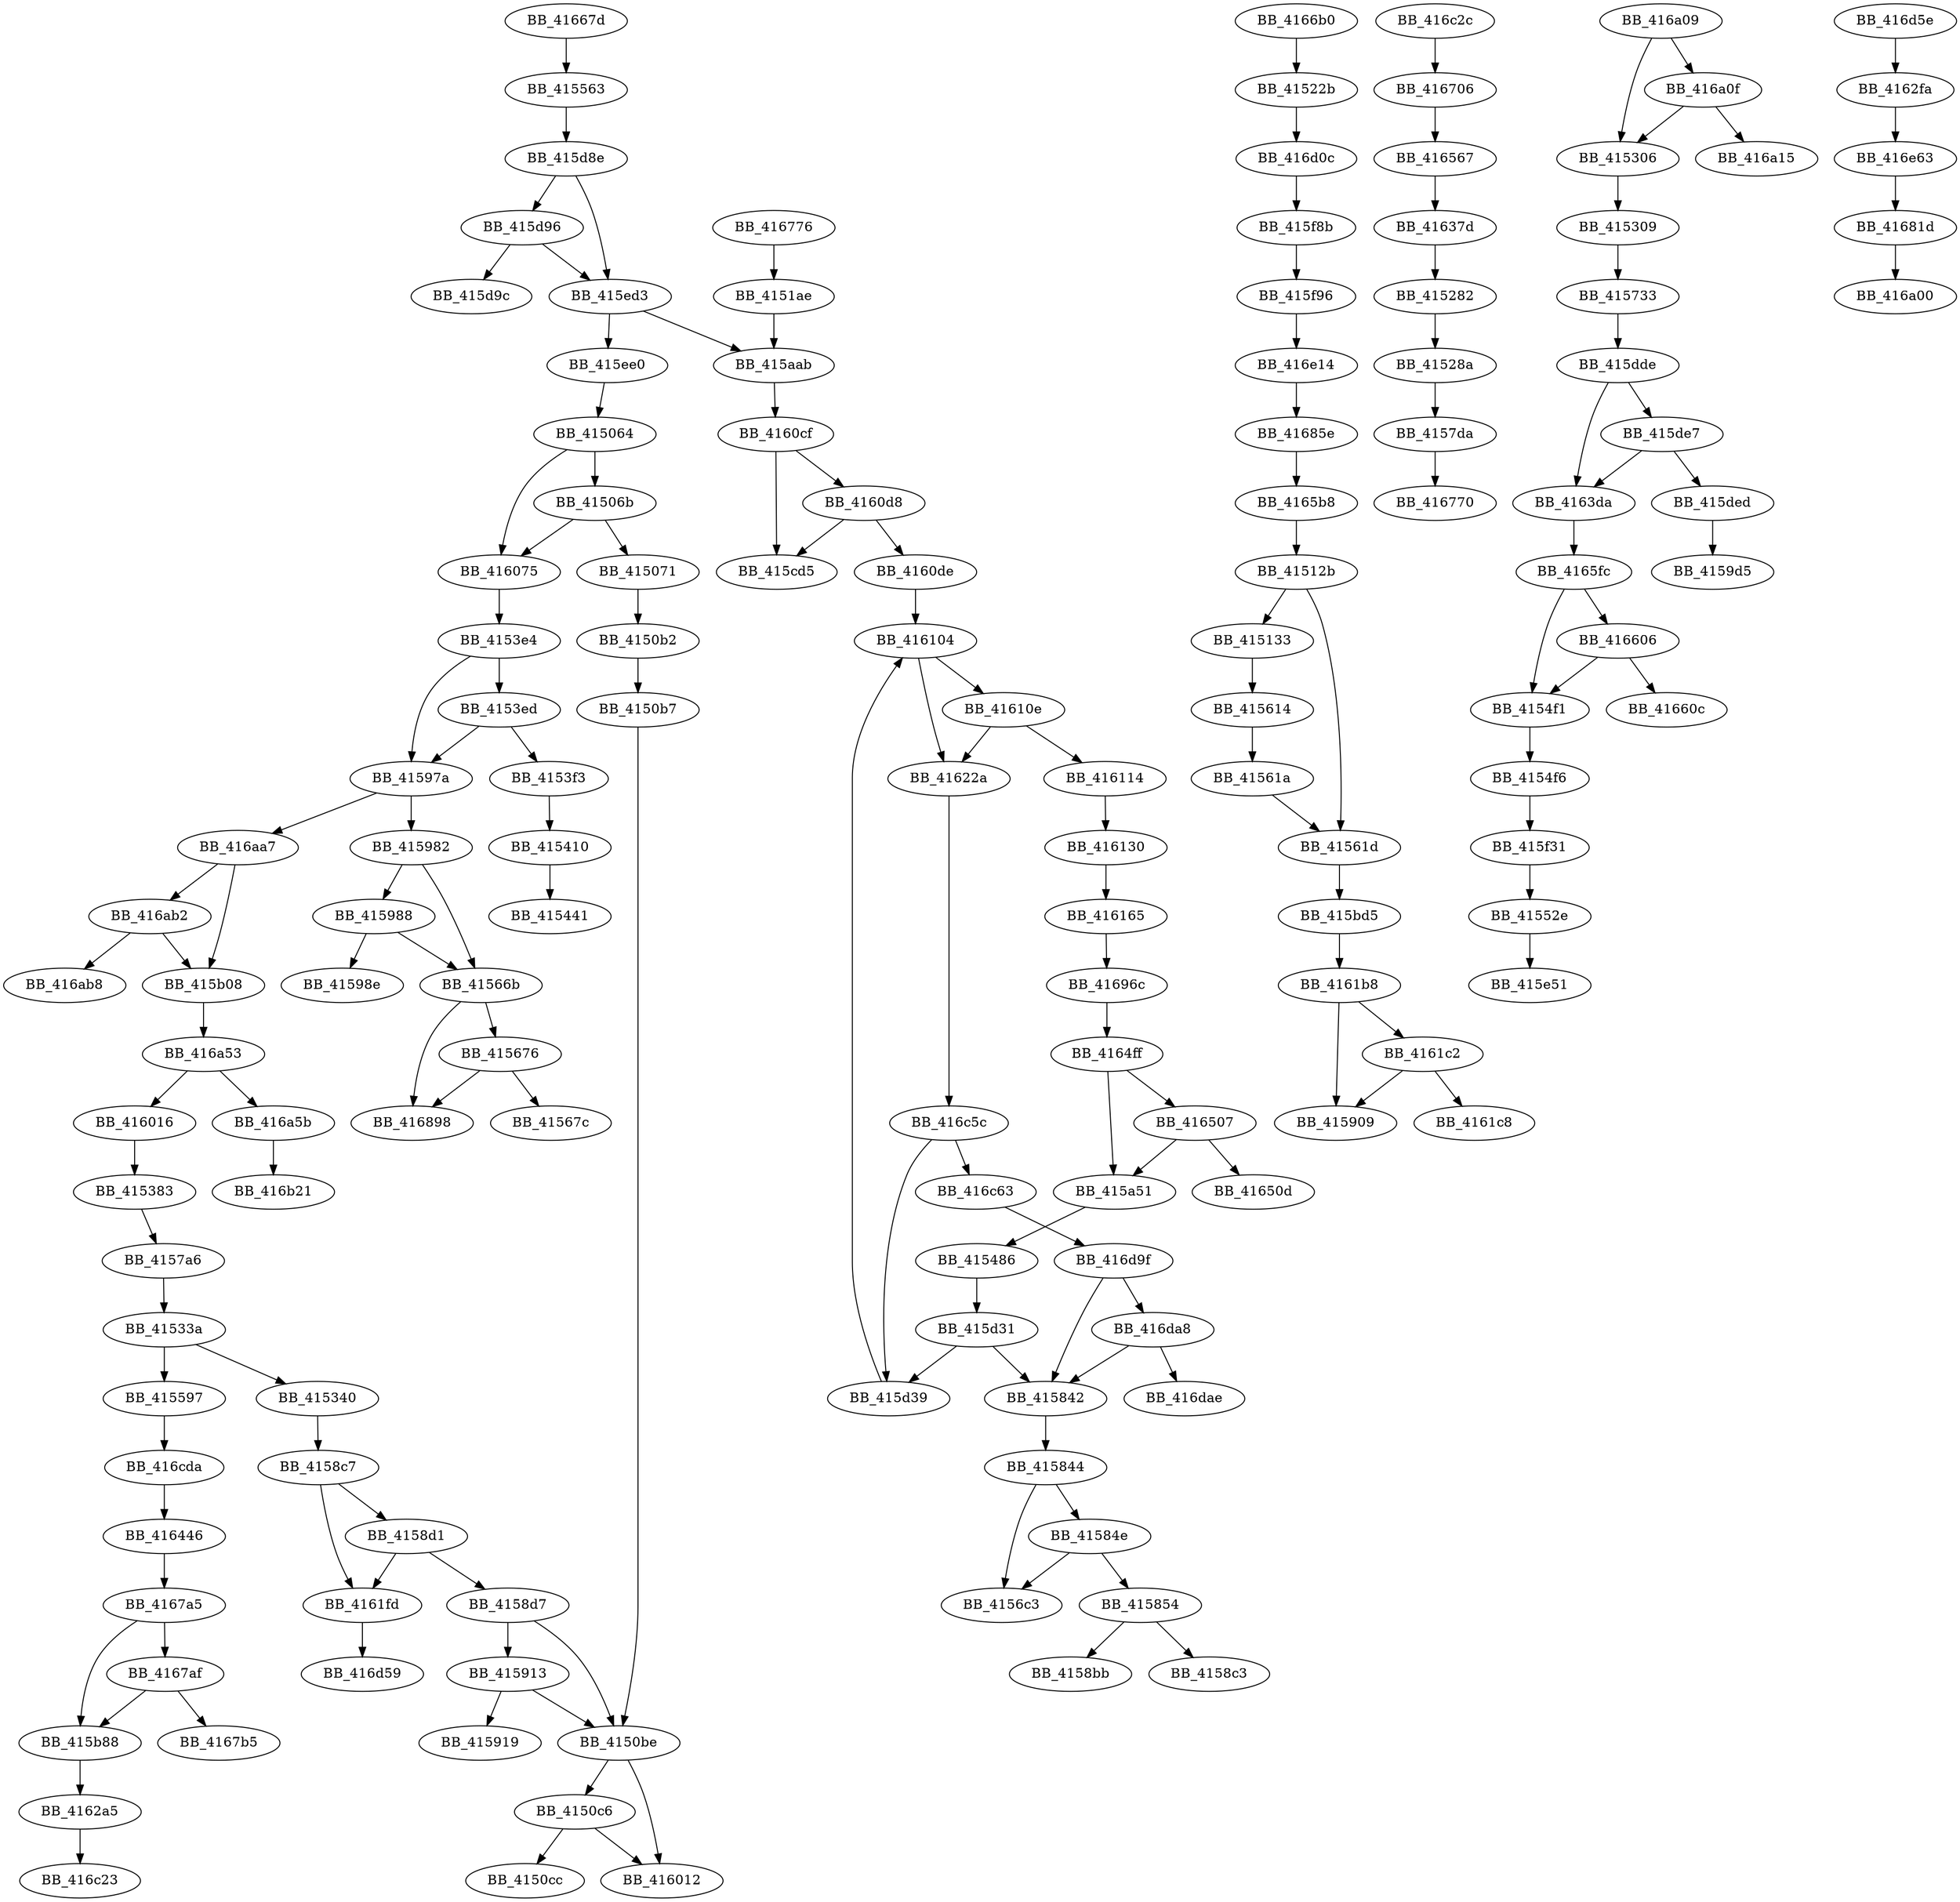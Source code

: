 DiGraph sub_41667D{
BB_415064->BB_41506b
BB_415064->BB_416075
BB_41506b->BB_415071
BB_41506b->BB_416075
BB_415071->BB_4150b2
BB_4150b2->BB_4150b7
BB_4150b7->BB_4150be
BB_4150be->BB_4150c6
BB_4150be->BB_416012
BB_4150c6->BB_4150cc
BB_4150c6->BB_416012
BB_41512b->BB_415133
BB_41512b->BB_41561d
BB_415133->BB_415614
BB_4151ae->BB_415aab
BB_41522b->BB_416d0c
BB_415282->BB_41528a
BB_41528a->BB_4157da
BB_415306->BB_415309
BB_415309->BB_415733
BB_41533a->BB_415340
BB_41533a->BB_415597
BB_415340->BB_4158c7
BB_415383->BB_4157a6
BB_4153e4->BB_4153ed
BB_4153e4->BB_41597a
BB_4153ed->BB_4153f3
BB_4153ed->BB_41597a
BB_4153f3->BB_415410
BB_415410->BB_415441
BB_415486->BB_415d31
BB_4154f1->BB_4154f6
BB_4154f6->BB_415f31
BB_41552e->BB_415e51
BB_415563->BB_415d8e
BB_415597->BB_416cda
BB_415614->BB_41561a
BB_41561a->BB_41561d
BB_41561d->BB_415bd5
BB_41566b->BB_415676
BB_41566b->BB_416898
BB_415676->BB_41567c
BB_415676->BB_416898
BB_415733->BB_415dde
BB_4157a6->BB_41533a
BB_4157da->BB_416770
BB_415842->BB_415844
BB_415844->BB_4156c3
BB_415844->BB_41584e
BB_41584e->BB_4156c3
BB_41584e->BB_415854
BB_415854->BB_4158bb
BB_415854->BB_4158c3
BB_4158c7->BB_4158d1
BB_4158c7->BB_4161fd
BB_4158d1->BB_4158d7
BB_4158d1->BB_4161fd
BB_4158d7->BB_4150be
BB_4158d7->BB_415913
BB_415913->BB_4150be
BB_415913->BB_415919
BB_41597a->BB_415982
BB_41597a->BB_416aa7
BB_415982->BB_41566b
BB_415982->BB_415988
BB_415988->BB_41566b
BB_415988->BB_41598e
BB_415a51->BB_415486
BB_415aab->BB_4160cf
BB_415b08->BB_416a53
BB_415b88->BB_4162a5
BB_415bd5->BB_4161b8
BB_415d31->BB_415842
BB_415d31->BB_415d39
BB_415d39->BB_416104
BB_415d8e->BB_415d96
BB_415d8e->BB_415ed3
BB_415d96->BB_415d9c
BB_415d96->BB_415ed3
BB_415dde->BB_415de7
BB_415dde->BB_4163da
BB_415de7->BB_415ded
BB_415de7->BB_4163da
BB_415ded->BB_4159d5
BB_415ed3->BB_415aab
BB_415ed3->BB_415ee0
BB_415ee0->BB_415064
BB_415f31->BB_41552e
BB_415f8b->BB_415f96
BB_415f96->BB_416e14
BB_416016->BB_415383
BB_416075->BB_4153e4
BB_4160cf->BB_415cd5
BB_4160cf->BB_4160d8
BB_4160d8->BB_415cd5
BB_4160d8->BB_4160de
BB_4160de->BB_416104
BB_416104->BB_41610e
BB_416104->BB_41622a
BB_41610e->BB_416114
BB_41610e->BB_41622a
BB_416114->BB_416130
BB_416130->BB_416165
BB_416165->BB_41696c
BB_4161b8->BB_415909
BB_4161b8->BB_4161c2
BB_4161c2->BB_415909
BB_4161c2->BB_4161c8
BB_4161fd->BB_416d59
BB_41622a->BB_416c5c
BB_4162a5->BB_416c23
BB_4162fa->BB_416e63
BB_41637d->BB_415282
BB_4163da->BB_4165fc
BB_416446->BB_4167a5
BB_4164ff->BB_415a51
BB_4164ff->BB_416507
BB_416507->BB_415a51
BB_416507->BB_41650d
BB_416567->BB_41637d
BB_4165b8->BB_41512b
BB_4165fc->BB_4154f1
BB_4165fc->BB_416606
BB_416606->BB_4154f1
BB_416606->BB_41660c
BB_41667d->BB_415563
BB_4166b0->BB_41522b
BB_416706->BB_416567
BB_416776->BB_4151ae
BB_4167a5->BB_415b88
BB_4167a5->BB_4167af
BB_4167af->BB_415b88
BB_4167af->BB_4167b5
BB_41681d->BB_416a00
BB_41685e->BB_4165b8
BB_41696c->BB_4164ff
BB_416a09->BB_415306
BB_416a09->BB_416a0f
BB_416a0f->BB_415306
BB_416a0f->BB_416a15
BB_416a53->BB_416016
BB_416a53->BB_416a5b
BB_416a5b->BB_416b21
BB_416aa7->BB_415b08
BB_416aa7->BB_416ab2
BB_416ab2->BB_415b08
BB_416ab2->BB_416ab8
BB_416c2c->BB_416706
BB_416c5c->BB_415d39
BB_416c5c->BB_416c63
BB_416c63->BB_416d9f
BB_416cda->BB_416446
BB_416d0c->BB_415f8b
BB_416d5e->BB_4162fa
BB_416d9f->BB_415842
BB_416d9f->BB_416da8
BB_416da8->BB_415842
BB_416da8->BB_416dae
BB_416e14->BB_41685e
BB_416e63->BB_41681d
}
